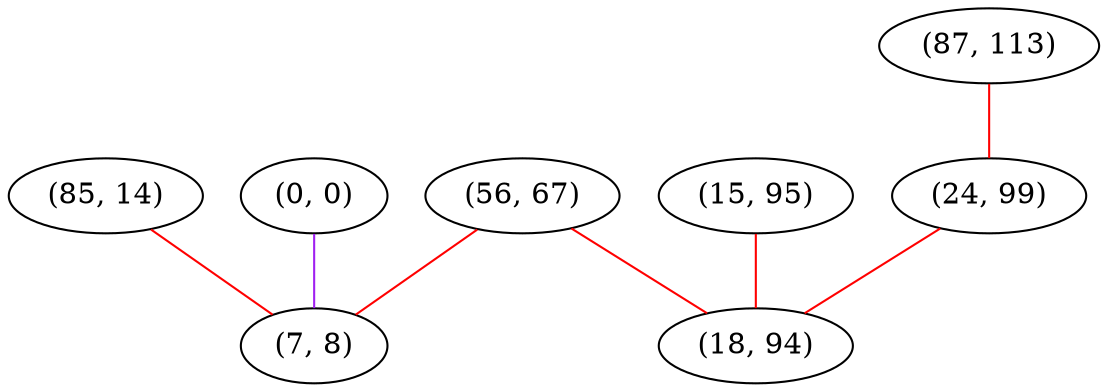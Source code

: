 graph "" {
"(85, 14)";
"(0, 0)";
"(87, 113)";
"(56, 67)";
"(15, 95)";
"(24, 99)";
"(18, 94)";
"(7, 8)";
"(85, 14)" -- "(7, 8)"  [color=red, key=0, weight=1];
"(0, 0)" -- "(7, 8)"  [color=purple, key=0, weight=4];
"(87, 113)" -- "(24, 99)"  [color=red, key=0, weight=1];
"(56, 67)" -- "(18, 94)"  [color=red, key=0, weight=1];
"(56, 67)" -- "(7, 8)"  [color=red, key=0, weight=1];
"(15, 95)" -- "(18, 94)"  [color=red, key=0, weight=1];
"(24, 99)" -- "(18, 94)"  [color=red, key=0, weight=1];
}
